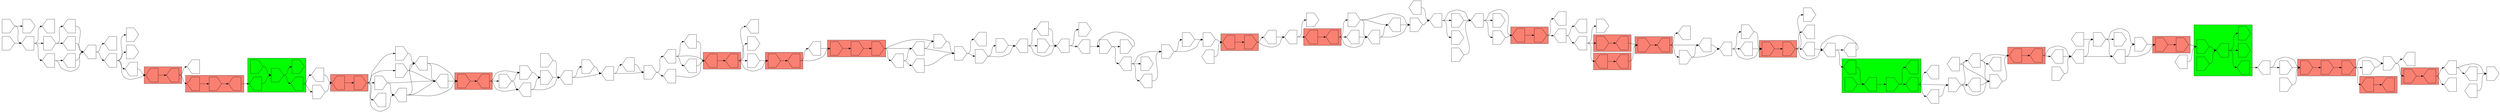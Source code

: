 digraph asm {
	rotate=90;
	edge [headport=n,tailport=s];
subgraph cluster_R6791_6814_5710_9081_14101_17891 {
	6791 [label="",height=1,width=1,shape=house];
	6814 [label="",height=1,width=1,shape=invhouse];
	5710 [label="",height=1,width=1,shape=house];
	9081 [label="",height=1,width=1,shape=invhouse];
	14101 [label="",height=1,width=1,shape=house];
	17891 [label="",height=1,width=1,shape=house];
	style=filled;
	fillcolor=green;
}
subgraph cluster_C7623_21249 {
	7623 [label="",height=1,width=1,shape=house];
	21249 [label="",height=1,width=1,shape=house];
	style=filled;
	fillcolor=salmon;
}
subgraph cluster_C11323_9358 {
	11323 [label="",height=1,width=1,shape=invhouse];
	9358 [label="",height=1,width=1,shape=invhouse];
	style=filled;
	fillcolor=salmon;
}
subgraph cluster_R3942_18678_20215_10000_12757_15005 {
	3942 [label="",height=1,width=1,shape=invhouse];
	18678 [label="",height=1,width=1,shape=invhouse];
	20215 [label="",height=1,width=1,shape=house];
	10000 [label="",height=1,width=1,shape=house];
	12757 [label="",height=1,width=1,shape=invhouse];
	15005 [label="",height=1,width=1,shape=invhouse];
	style=filled;
	fillcolor=green;
}
subgraph cluster_C2407_12053_13 {
	2407 [label="",height=1,width=1,shape=invhouse];
	12053 [label="",height=1,width=1,shape=invhouse];
	13 [label="",height=1,width=1,shape=invhouse];
	style=filled;
	fillcolor=salmon;
}
subgraph cluster_C14393_11794 {
	14393 [label="",height=1,width=1,shape=invhouse];
	11794 [label="",height=1,width=1,shape=house];
	style=filled;
	fillcolor=salmon;
}
subgraph cluster_C2885_18328 {
	2885 [label="",height=1,width=1,shape=house];
	18328 [label="",height=1,width=1,shape=house];
	style=filled;
	fillcolor=salmon;
}
subgraph cluster_C8049_162 {
	8049 [label="",height=1,width=1,shape=invhouse];
	162 [label="",height=1,width=1,shape=invhouse];
	style=filled;
	fillcolor=salmon;
}
subgraph cluster_C8023_6281 {
	8023 [label="",height=1,width=1,shape=invhouse];
	6281 [label="",height=1,width=1,shape=house];
	style=filled;
	fillcolor=salmon;
}
subgraph cluster_C11030_2675 {
	11030 [label="",height=1,width=1,shape=house];
	2675 [label="",height=1,width=1,shape=house];
	style=filled;
	fillcolor=salmon;
}
subgraph cluster_C13820_3784 {
	13820 [label="",height=1,width=1,shape=invhouse];
	3784 [label="",height=1,width=1,shape=house];
	style=filled;
	fillcolor=salmon;
}
subgraph cluster_C3641_5998 {
	3641 [label="",height=1,width=1,shape=house];
	5998 [label="",height=1,width=1,shape=invhouse];
	style=filled;
	fillcolor=salmon;
}
subgraph cluster_C9336_3981 {
	9336 [label="",height=1,width=1,shape=house];
	3981 [label="",height=1,width=1,shape=house];
	style=filled;
	fillcolor=salmon;
}
subgraph cluster_C21243_7511 {
	21243 [label="",height=1,width=1,shape=house];
	7511 [label="",height=1,width=1,shape=invhouse];
	style=filled;
	fillcolor=salmon;
}
subgraph cluster_C14441_21281_20394 {
	14441 [label="",height=1,width=1,shape=invhouse];
	21281 [label="",height=1,width=1,shape=invhouse];
	20394 [label="",height=1,width=1,shape=invhouse];
	style=filled;
	fillcolor=salmon;
}
subgraph cluster_C357_19388 {
	357 [label="",height=1,width=1,shape=invhouse];
	19388 [label="",height=1,width=1,shape=house];
	style=filled;
	fillcolor=salmon;
}
subgraph cluster_C9005_3482 {
	9005 [label="",height=1,width=1,shape=house];
	3482 [label="",height=1,width=1,shape=house];
	style=filled;
	fillcolor=salmon;
}
subgraph cluster_C7722_5174 {
	7722 [label="",height=1,width=1,shape=invhouse];
	5174 [label="",height=1,width=1,shape=house];
	style=filled;
	fillcolor=salmon;
}
subgraph cluster_C9928_5483 {
	9928 [label="",height=1,width=1,shape=house];
	5483 [label="",height=1,width=1,shape=invhouse];
	style=filled;
	fillcolor=salmon;
}
subgraph cluster_R18807_19906_4694_9058_10922 {
	18807 [label="",height=1,width=1,shape=invhouse];
	19906 [label="",height=1,width=1,shape=house];
	4694 [label="",height=1,width=1,shape=invhouse];
	9058 [label="",height=1,width=1,shape=house];
	10922 [label="",height=1,width=1,shape=invhouse];
	style=filled;
	fillcolor=green;
}
subgraph cluster_C8329_10440_9364 {
	8329 [label="",height=1,width=1,shape=house];
	10440 [label="",height=1,width=1,shape=invhouse];
	9364 [label="",height=1,width=1,shape=house];
	style=filled;
	fillcolor=salmon;
}
subgraph cluster_C9149_6053 {
	9149 [label="",height=1,width=1,shape=house];
	6053 [label="",height=1,width=1,shape=house];
	style=filled;
	fillcolor=salmon;
}
	6060 [label="",height=1,width=1,shape=invhouse];
	6891 [label="",height=1,width=1,shape=house];
	11544 [label="",height=1,width=1,shape=invhouse];
	6398 [label="",height=1,width=1,shape=house];
	6789 [label="",height=1,width=1,shape=invhouse];
	8868 [label="",height=1,width=1,shape=house];
	11450 [label="",height=1,width=1,shape=house];
	2700 [label="",height=1,width=1,shape=invhouse];
	14789 [label="",height=1,width=1,shape=house];
	19319 [label="",height=1,width=1,shape=house];
	3571 [label="",height=1,width=1,shape=invhouse];
	8197 [label="",height=1,width=1,shape=house];
	8198 [label="",height=1,width=1,shape=house];
	17342 [label="",height=1,width=1,shape=house];
	21142 [label="",height=1,width=1,shape=invhouse];
	9685 [label="",height=1,width=1,shape=invhouse];
	15196 [label="",height=1,width=1,shape=invhouse];
	4422 [label="",height=1,width=1,shape=house];
	15457 [label="",height=1,width=1,shape=invhouse];
	10902 [label="",height=1,width=1,shape=invhouse];
	17707 [label="",height=1,width=1,shape=house];
	16652 [label="",height=1,width=1,shape=house];
	16676 [label="",height=1,width=1,shape=invhouse];
	16243 [label="",height=1,width=1,shape=house];
	11222 [label="",height=1,width=1,shape=house];
	17932 [label="",height=1,width=1,shape=house];
	14629 [label="",height=1,width=1,shape=house];
	6068 [label="",height=1,width=1,shape=house];
	19256 [label="",height=1,width=1,shape=house];
	7479 [label="",height=1,width=1,shape=house];
	15469 [label="",height=1,width=1,shape=house];
	16121 [label="",height=1,width=1,shape=house];
	17724 [label="",height=1,width=1,shape=invhouse];
	6395 [label="",height=1,width=1,shape=house];
	12633 [label="",height=1,width=1,shape=house];
	15343 [label="",height=1,width=1,shape=invhouse];
	16070 [label="",height=1,width=1,shape=invhouse];
	16938 [label="",height=1,width=1,shape=house];
	8546 [label="",height=1,width=1,shape=house];
	4506 [label="",height=1,width=1,shape=house];
	18140 [label="",height=1,width=1,shape=invhouse];
	2920 [label="",height=1,width=1,shape=house];
	9172 [label="",height=1,width=1,shape=house];
	13207 [label="",height=1,width=1,shape=house];
	5970 [label="",height=1,width=1,shape=house];
	10048 [label="",height=1,width=1,shape=invhouse];
	11020 [label="",height=1,width=1,shape=invhouse];
	5095 [label="",height=1,width=1,shape=house];
	13284 [label="",height=1,width=1,shape=invhouse];
	16400 [label="",height=1,width=1,shape=invhouse];
	6182 [label="",height=1,width=1,shape=invhouse];
	7575 [label="",height=1,width=1,shape=house];
	17652 [label="",height=1,width=1,shape=house];
	12262 [label="",height=1,width=1,shape=invhouse];
	9836 [label="",height=1,width=1,shape=house];
	3421 [label="",height=1,width=1,shape=house];
	15034 [label="",height=1,width=1,shape=invhouse];
	14574 [label="",height=1,width=1,shape=house];
	5484 [label="",height=1,width=1,shape=house];
	19688 [label="",height=1,width=1,shape=invhouse];
	5213 [label="",height=1,width=1,shape=invhouse];
	8930 [label="",height=1,width=1,shape=invhouse];
	1742 [label="",height=1,width=1,shape=house];
	17386 [label="",height=1,width=1,shape=invhouse];
	17395 [label="",height=1,width=1,shape=house];
	471 [label="",height=1,width=1,shape=invhouse];
	9008 [label="",height=1,width=1,shape=invhouse];
	11163 [label="",height=1,width=1,shape=house];
	8849 [label="",height=1,width=1,shape=house];
	14730 [label="",height=1,width=1,shape=invhouse];
	2697 [label="",height=1,width=1,shape=house];
	6626 [label="",height=1,width=1,shape=invhouse];
	8159 [label="",height=1,width=1,shape=house];
	4510 [label="",height=1,width=1,shape=invhouse];
	7657 [label="",height=1,width=1,shape=invhouse];
	20587 [label="",height=1,width=1,shape=invhouse];
	17649 [label="",height=1,width=1,shape=house];
	10081 [label="",height=1,width=1,shape=house];
	10528 [label="",height=1,width=1,shape=house];
	13239 [label="",height=1,width=1,shape=house];
	16645 [label="",height=1,width=1,shape=invhouse];
	17694 [label="",height=1,width=1,shape=house];
	8594 [label="",height=1,width=1,shape=invhouse];
	10697 [label="",height=1,width=1,shape=invhouse];
	15437 [label="",height=1,width=1,shape=house];
	9327 [label="",height=1,width=1,shape=house];
	3860 [label="",height=1,width=1,shape=invhouse];
	10951 [label="",height=1,width=1,shape=house];
	11857 [label="",height=1,width=1,shape=house];
	17147 [label="",height=1,width=1,shape=house];
	3154 [label="",height=1,width=1,shape=house];
	16171 [label="",height=1,width=1,shape=house];
	3662 [label="",height=1,width=1,shape=house];
	16804 [label="",height=1,width=1,shape=invhouse];
	7130 [label="",height=1,width=1,shape=house];
	8129 [label="",height=1,width=1,shape=invhouse];
	6065 [label="",height=1,width=1,shape=invhouse];
	10690 [label="",height=1,width=1,shape=invhouse];
	9368 [label="",height=1,width=1,shape=house];
	12790 [label="",height=1,width=1,shape=house];
	11845 [label="",height=1,width=1,shape=invhouse];
	10295 [label="",height=1,width=1,shape=house];
	13017 [label="",height=1,width=1,shape=house];
	16658 [label="",height=1,width=1,shape=invhouse];
	16665 [label="",height=1,width=1,shape=invhouse];
	7096 [label="",height=1,width=1,shape=invhouse];
	7097 [label="",height=1,width=1,shape=house];
	17161 [label="",height=1,width=1,shape=house];
	1253 [label="",height=1,width=1,shape=house];
	11329 [label="",height=1,width=1,shape=house];
	11344 [label="",height=1,width=1,shape=invhouse];
	15504 [label="",height=1,width=1,shape=invhouse];
	5943 [label="",height=1,width=1,shape=house];
	18938 [label="",height=1,width=1,shape=house];
	9291 [label="",height=1,width=1,shape=house];
	16686 [label="",height=1,width=1,shape=house];
	6018 [label="",height=1,width=1,shape=house];
	12199 [label="",height=1,width=1,shape=invhouse];
	17931 [label="",height=1,width=1,shape=house];
	18165 [label="",height=1,width=1,shape=house];
	18566 [label="",height=1,width=1,shape=house];
	12822 [label="",height=1,width=1,shape=invhouse];
	17716 [label="",height=1,width=1,shape=invhouse];
	15704 [label="",height=1,width=1,shape=invhouse];
	12473 [label="",height=1,width=1,shape=invhouse];
	11538 [label="",height=1,width=1,shape=house];
	13279 [label="",height=1,width=1,shape=invhouse];
	6791 -> 5710
	5710 -> 9081
	9081 -> 14101
	9081 -> 17891
	14101 -> 6060
	14101 -> 6068
	14101 -> 14629
	6060 -> 6891
	6060 -> 11544
	6060 -> 16243
	6891 -> 11544
	11544 -> 7623
	7623 -> 21249
	21249 -> 6398
	21249 -> 16652
	6398 -> 6789
	6398 -> 8868
	6789 -> 8868
	6789 -> 10902
	6789 -> 15457
	8868 -> 11323
	8868 -> 15457
	11323 -> 9358
	9358 -> 3942
	3942 -> 20215
	20215 -> 10000
	20215 -> 12757
	20215 -> 15005
	10000 -> 11450
	11450 -> 2407
	11450 -> 15196
	2407 -> 12053
	12053 -> 13
	13 -> 2700
	13 -> 2885
	13 -> 21142
	2700 -> 14393
	2700 -> 17342
	14393 -> 11794
	11794 -> 14789
	11794 -> 19319
	19319 -> 3571
	19319 -> 8197
	8197 -> 3571
	8198 -> 3571
	21142 -> 2700
	2885 -> 18328
	9685 -> 2407
	15196 -> 2407
	18678 -> 20215
	4422 -> 3942
	15457 -> 11323
	17707 -> 6789
	16652 -> 6398
	16676 -> 6398
	16243 -> 7623
	16243 -> 11222
	16243 -> 11544
	17932 -> 11544
	17932 -> 16243
	14629 -> 6060
	6814 -> 5710
	19256 -> 6791
	19256 -> 7479
	7479 -> 19256
	162 -> 15469
	162 -> 16121
	162 -> 17724
	162 -> 19256
	15469 -> 19256
	8049 -> 162
	6395 -> 8049
	6395 -> 12633
	6395 -> 15343
	12633 -> 8049
	15343 -> 8049
	16070 -> 6395
	16070 -> 16938
	16938 -> 6395
	6281 -> 8546
	6281 -> 16070
	6281 -> 16938
	8023 -> 6281
	2675 -> 8023
	11030 -> 2675
	4506 -> 11030
	4506 -> 13820
	4506 -> 18140
	13820 -> 3784
	3784 -> 8023
	2920 -> 4506
	2920 -> 9172
	5998 -> 2920
	5998 -> 13207
	3641 -> 5998
	5970 -> 3641
	5970 -> 10048
	5970 -> 11020
	11020 -> 3641
	5095 -> 5970
	5095 -> 13284
	5095 -> 16400
	13284 -> 5970
	6182 -> 5095
	7575 -> 6182
	7575 -> 17652
	17652 -> 6182
	12262 -> 6182
	12262 -> 7575
	12262 -> 17652
	3981 -> 7575
	3981 -> 9836
	3981 -> 12262
	9836 -> 7575
	9336 -> 3981
	3421 -> 9336
	3421 -> 15034
	7511 -> 3421
	7511 -> 14574
	14574 -> 3421
	21243 -> 7511
	5484 -> 21243
	19688 -> 21243
	5213 -> 19688
	8930 -> 5213
	8930 -> 19688
	1742 -> 8930
	1742 -> 17386
	1742 -> 17395
	17395 -> 8930
	471 -> 1742
	471 -> 9008
	9008 -> 471
	11163 -> 471
	8849 -> 11163
	8849 -> 14730
	2697 -> 6626
	2697 -> 8159
	2697 -> 8849
	6626 -> 8849
	8159 -> 8849
	4510 -> 2697
	4510 -> 7657
	7657 -> 2697
	20587 -> 4510
	20587 -> 17649
	10081 -> 20587
	10528 -> 10081
	10528 -> 13239
	13239 -> 16645
	13239 -> 20587
	16645 -> 20587
	20394 -> 10528
	20394 -> 13239
	20394 -> 16645
	21281 -> 20394
	14441 -> 21281
	17694 -> 14441
	19388 -> 14441
	19388 -> 17694
	357 -> 19388
	3482 -> 357
	3482 -> 8594
	3482 -> 10697
	3482 -> 15437
	8594 -> 357
	9005 -> 3482
	9327 -> 9005
	3860 -> 9327
	3860 -> 10951
	10951 -> 9005
	10951 -> 11857
	10951 -> 17147
	11857 -> 9005
	17147 -> 9005
	3154 -> 3860
	3154 -> 16171
	16171 -> 3860
	3662 -> 3154
	3662 -> 16804
	16804 -> 3154
	7130 -> 3662
	7130 -> 8129
	8129 -> 3662
	6065 -> 8129
	5174 -> 6065
	5174 -> 7130
	5174 -> 10690
	10690 -> 6065
	10690 -> 7130
	7722 -> 5174
	9368 -> 7722
	9368 -> 12790
	12790 -> 7722
	11845 -> 9368
	11845 -> 12790
	5483 -> 10295
	5483 -> 11845
	5483 -> 13017
	5483 -> 16658
	5483 -> 16665
	13017 -> 7722
	13017 -> 9368
	13017 -> 12790
	16658 -> 12790
	16658 -> 13017
	16665 -> 9368
	9928 -> 5483
	7096 -> 9928
	9058 -> 7096
	9058 -> 7097
	7097 -> 9928
	4694 -> 9058
	4694 -> 10922
	18807 -> 4694
	19906 -> 4694
	9364 -> 19906
	10440 -> 9364
	8329 -> 10440
	6053 -> 8329
	6053 -> 17161
	9149 -> 6053
	1253 -> 9149
	1253 -> 11329
	1253 -> 11344
	1253 -> 15504
	11329 -> 9149
	5943 -> 1253
	5943 -> 18938
	9291 -> 5943
	16686 -> 5943
	16686 -> 9291
	6018 -> 12199
	6018 -> 16686
	6018 -> 18566
	12199 -> 17931
	12199 -> 18165
	17931 -> 5943
	18165 -> 5943
	12822 -> 6018
	12822 -> 17716
	15704 -> 6018
	12473 -> 3662
	11538 -> 5095
	13279 -> 5970
}